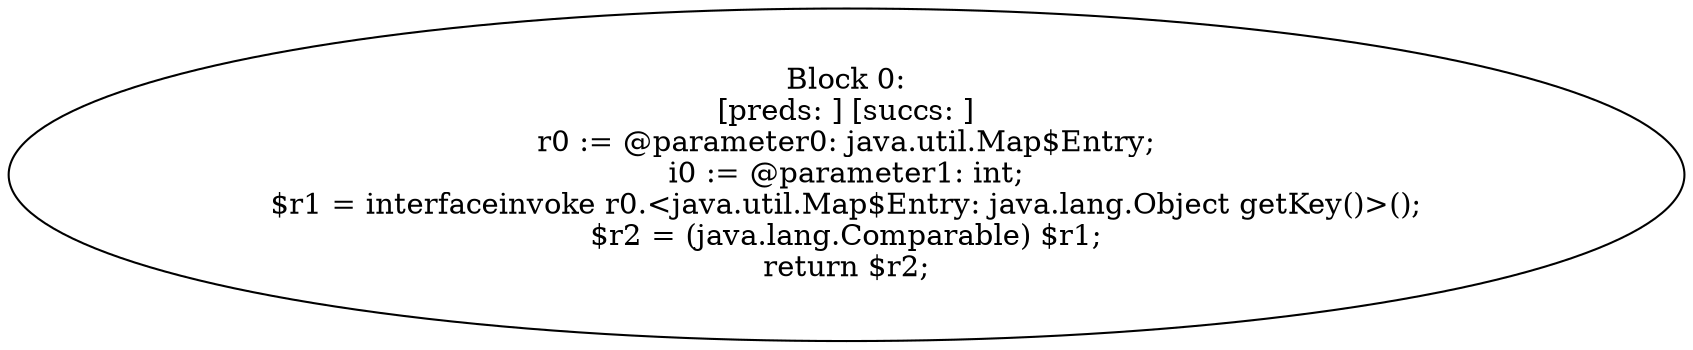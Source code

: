 digraph "unitGraph" {
    "Block 0:
[preds: ] [succs: ]
r0 := @parameter0: java.util.Map$Entry;
i0 := @parameter1: int;
$r1 = interfaceinvoke r0.<java.util.Map$Entry: java.lang.Object getKey()>();
$r2 = (java.lang.Comparable) $r1;
return $r2;
"
}
